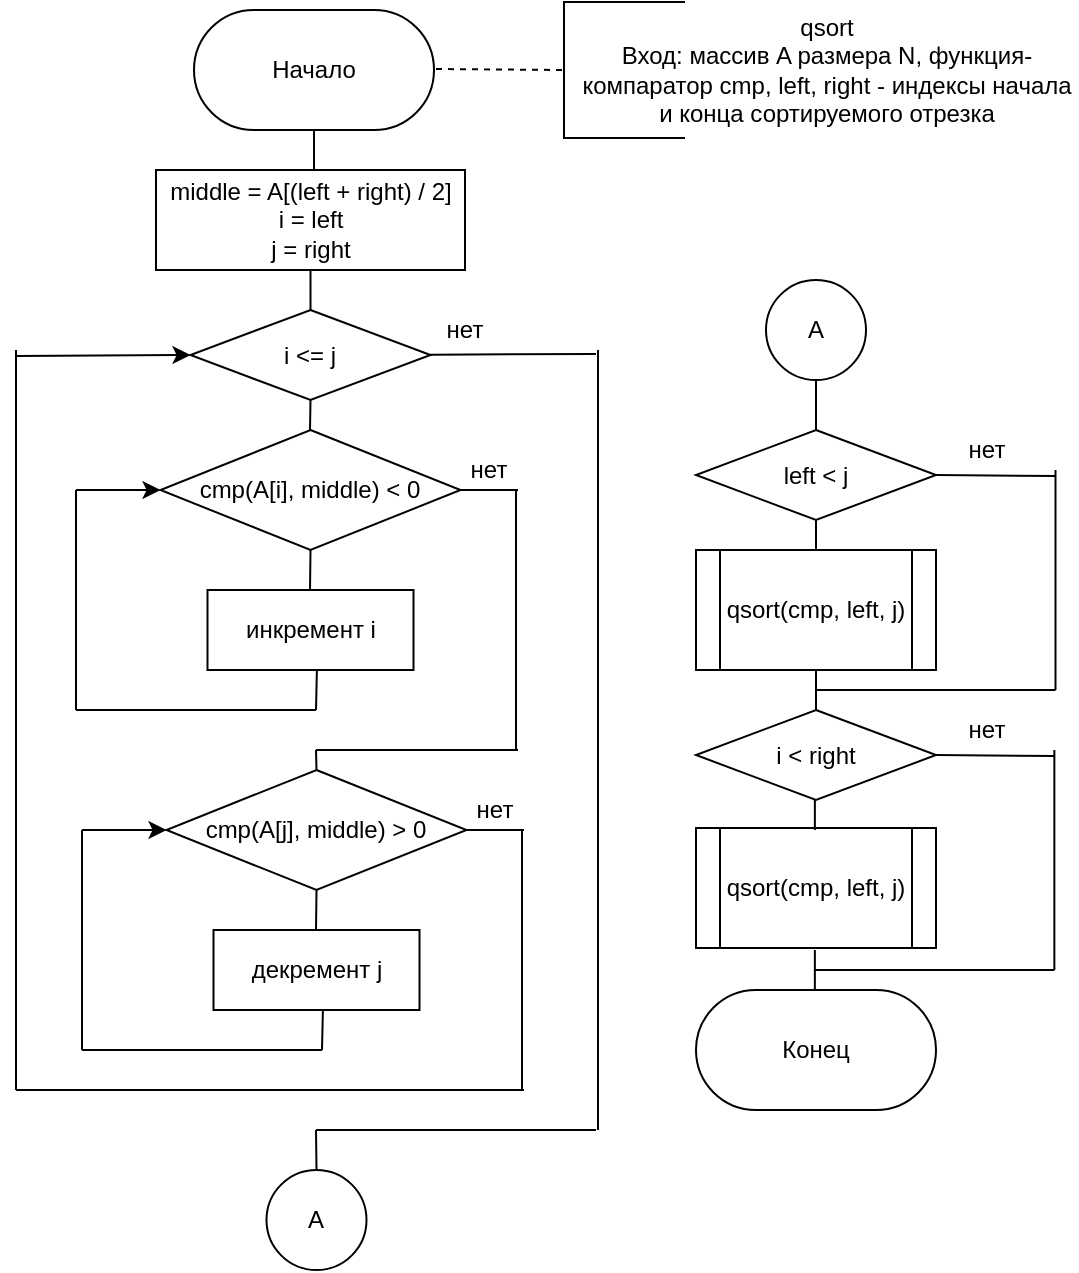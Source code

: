 <mxfile version="15.2.7" type="device"><diagram id="PKrw68s-FcHz-RrZCr9i" name="Page-1"><mxGraphModel dx="1048" dy="647" grid="1" gridSize="10" guides="1" tooltips="1" connect="1" arrows="1" fold="1" page="1" pageScale="1" pageWidth="827" pageHeight="1169" math="0" shadow="0"><root><mxCell id="0"/><mxCell id="1" parent="0"/><mxCell id="Gvd8Ezxa3fLg7O33Pl0G-1" value="Начало" style="rounded=1;whiteSpace=wrap;html=1;arcSize=50;" parent="1" vertex="1"><mxGeometry x="319" y="330" width="120" height="60" as="geometry"/></mxCell><mxCell id="Gvd8Ezxa3fLg7O33Pl0G-6" value="qsort&lt;br&gt;Вход: массив A размера N, функция-компаратор cmp, left, right - индексы начала и конца сортируемого отрезка" style="text;html=1;strokeColor=none;fillColor=none;align=center;verticalAlign=middle;whiteSpace=wrap;rounded=0;" parent="1" vertex="1"><mxGeometry x="510" y="340" width="250.5" height="40" as="geometry"/></mxCell><mxCell id="Gvd8Ezxa3fLg7O33Pl0G-37" value="Конец" style="rounded=1;whiteSpace=wrap;html=1;arcSize=50;" parent="1" vertex="1"><mxGeometry x="570" y="820" width="120" height="60" as="geometry"/></mxCell><mxCell id="0_4maYhnPL10zYVSgDUe-3" value="" style="endArrow=none;html=1;entryX=0.5;entryY=1;entryDx=0;entryDy=0;exitX=0.5;exitY=0;exitDx=0;exitDy=0;" parent="1" target="Gvd8Ezxa3fLg7O33Pl0G-1" edge="1"><mxGeometry width="50" height="50" relative="1" as="geometry"><mxPoint x="379" y="410" as="sourcePoint"/><mxPoint x="379" y="395" as="targetPoint"/></mxGeometry></mxCell><mxCell id="7Xwj2gsnW8v6YeENi7_U-6" value="" style="shape=partialRectangle;whiteSpace=wrap;html=1;bottom=1;right=1;left=1;top=0;fillColor=none;routingCenterX=-0.5;rotation=90;" parent="1" vertex="1"><mxGeometry x="500" y="330" width="68" height="60" as="geometry"/></mxCell><mxCell id="7Xwj2gsnW8v6YeENi7_U-9" value="" style="endArrow=none;dashed=1;html=1;entryX=0.5;entryY=1;entryDx=0;entryDy=0;" parent="1" target="7Xwj2gsnW8v6YeENi7_U-6" edge="1"><mxGeometry width="50" height="50" relative="1" as="geometry"><mxPoint x="440" y="359.5" as="sourcePoint"/><mxPoint x="480" y="360" as="targetPoint"/></mxGeometry></mxCell><mxCell id="zu3JNPc9qtcs0pcR6u_Z-1" value="middle = A[(left + right) / 2]&lt;br&gt;i = left&lt;br&gt;j = right" style="rounded=0;whiteSpace=wrap;html=1;" vertex="1" parent="1"><mxGeometry x="300" y="410" width="154.5" height="50" as="geometry"/></mxCell><mxCell id="zu3JNPc9qtcs0pcR6u_Z-2" value="i &amp;lt;= j" style="rhombus;whiteSpace=wrap;html=1;" vertex="1" parent="1"><mxGeometry x="317.25" y="480" width="120" height="45" as="geometry"/></mxCell><mxCell id="zu3JNPc9qtcs0pcR6u_Z-3" value="" style="endArrow=none;html=1;entryX=0.5;entryY=1;entryDx=0;entryDy=0;exitX=0.5;exitY=0;exitDx=0;exitDy=0;" edge="1" parent="1" source="zu3JNPc9qtcs0pcR6u_Z-2" target="zu3JNPc9qtcs0pcR6u_Z-1"><mxGeometry width="50" height="50" relative="1" as="geometry"><mxPoint x="410" y="590" as="sourcePoint"/><mxPoint x="460" y="540" as="targetPoint"/></mxGeometry></mxCell><mxCell id="zu3JNPc9qtcs0pcR6u_Z-4" value="cmp(A[i], middle) &amp;lt; 0" style="rhombus;whiteSpace=wrap;html=1;" vertex="1" parent="1"><mxGeometry x="302.25" y="540" width="150" height="60" as="geometry"/></mxCell><mxCell id="zu3JNPc9qtcs0pcR6u_Z-7" value="" style="endArrow=none;html=1;entryX=0.5;entryY=1;entryDx=0;entryDy=0;" edge="1" parent="1" target="zu3JNPc9qtcs0pcR6u_Z-2"><mxGeometry width="50" height="50" relative="1" as="geometry"><mxPoint x="377" y="540" as="sourcePoint"/><mxPoint x="430" y="520" as="targetPoint"/></mxGeometry></mxCell><mxCell id="zu3JNPc9qtcs0pcR6u_Z-11" value="инкремент i" style="rounded=0;whiteSpace=wrap;html=1;" vertex="1" parent="1"><mxGeometry x="325.75" y="620" width="103" height="40" as="geometry"/></mxCell><mxCell id="zu3JNPc9qtcs0pcR6u_Z-12" value="" style="endArrow=none;html=1;entryX=0.5;entryY=1;entryDx=0;entryDy=0;" edge="1" parent="1" target="zu3JNPc9qtcs0pcR6u_Z-4"><mxGeometry width="50" height="50" relative="1" as="geometry"><mxPoint x="377" y="620" as="sourcePoint"/><mxPoint x="420" y="640" as="targetPoint"/></mxGeometry></mxCell><mxCell id="zu3JNPc9qtcs0pcR6u_Z-15" value="" style="endArrow=none;html=1;" edge="1" parent="1"><mxGeometry width="50" height="50" relative="1" as="geometry"><mxPoint x="260" y="680" as="sourcePoint"/><mxPoint x="380" y="680" as="targetPoint"/></mxGeometry></mxCell><mxCell id="zu3JNPc9qtcs0pcR6u_Z-16" value="" style="endArrow=none;html=1;" edge="1" parent="1"><mxGeometry width="50" height="50" relative="1" as="geometry"><mxPoint x="260" y="680" as="sourcePoint"/><mxPoint x="260" y="570" as="targetPoint"/></mxGeometry></mxCell><mxCell id="zu3JNPc9qtcs0pcR6u_Z-19" value="" style="endArrow=none;html=1;entryX=0.531;entryY=1.002;entryDx=0;entryDy=0;entryPerimeter=0;" edge="1" parent="1" target="zu3JNPc9qtcs0pcR6u_Z-11"><mxGeometry width="50" height="50" relative="1" as="geometry"><mxPoint x="380" y="680" as="sourcePoint"/><mxPoint x="410" y="630" as="targetPoint"/></mxGeometry></mxCell><mxCell id="zu3JNPc9qtcs0pcR6u_Z-20" value="" style="endArrow=none;html=1;exitX=1;exitY=0.5;exitDx=0;exitDy=0;" edge="1" parent="1" source="zu3JNPc9qtcs0pcR6u_Z-4"><mxGeometry width="50" height="50" relative="1" as="geometry"><mxPoint x="461" y="610" as="sourcePoint"/><mxPoint x="481" y="570" as="targetPoint"/></mxGeometry></mxCell><mxCell id="zu3JNPc9qtcs0pcR6u_Z-21" value="" style="endArrow=none;html=1;" edge="1" parent="1"><mxGeometry width="50" height="50" relative="1" as="geometry"><mxPoint x="480" y="700" as="sourcePoint"/><mxPoint x="480" y="570" as="targetPoint"/></mxGeometry></mxCell><mxCell id="zu3JNPc9qtcs0pcR6u_Z-26" value="" style="endArrow=none;html=1;exitX=0.5;exitY=0;exitDx=0;exitDy=0;" edge="1" parent="1" source="zu3JNPc9qtcs0pcR6u_Z-31"><mxGeometry width="50" height="50" relative="1" as="geometry"><mxPoint x="380.257" y="710.297" as="sourcePoint"/><mxPoint x="380" y="700" as="targetPoint"/><Array as="points"><mxPoint x="380" y="700"/></Array></mxGeometry></mxCell><mxCell id="zu3JNPc9qtcs0pcR6u_Z-27" value="" style="endArrow=none;html=1;" edge="1" parent="1"><mxGeometry width="50" height="50" relative="1" as="geometry"><mxPoint x="380" y="700" as="sourcePoint"/><mxPoint x="481" y="700" as="targetPoint"/></mxGeometry></mxCell><mxCell id="zu3JNPc9qtcs0pcR6u_Z-29" value="нет" style="text;html=1;align=center;verticalAlign=middle;resizable=0;points=[];autosize=1;strokeColor=none;fillColor=none;" vertex="1" parent="1"><mxGeometry x="451" y="550" width="30" height="20" as="geometry"/></mxCell><mxCell id="zu3JNPc9qtcs0pcR6u_Z-30" value="" style="endArrow=classic;html=1;entryX=0;entryY=0.5;entryDx=0;entryDy=0;" edge="1" parent="1" target="zu3JNPc9qtcs0pcR6u_Z-4"><mxGeometry width="50" height="50" relative="1" as="geometry"><mxPoint x="260" y="570" as="sourcePoint"/><mxPoint x="410" y="610" as="targetPoint"/></mxGeometry></mxCell><mxCell id="zu3JNPc9qtcs0pcR6u_Z-31" value="cmp(A[j], middle) &amp;gt; 0" style="rhombus;whiteSpace=wrap;html=1;" vertex="1" parent="1"><mxGeometry x="305.25" y="710" width="150" height="60" as="geometry"/></mxCell><mxCell id="zu3JNPc9qtcs0pcR6u_Z-33" value="декремент j" style="rounded=0;whiteSpace=wrap;html=1;" vertex="1" parent="1"><mxGeometry x="328.75" y="790" width="103" height="40" as="geometry"/></mxCell><mxCell id="zu3JNPc9qtcs0pcR6u_Z-34" value="" style="endArrow=none;html=1;entryX=0.5;entryY=1;entryDx=0;entryDy=0;" edge="1" parent="1" target="zu3JNPc9qtcs0pcR6u_Z-31"><mxGeometry width="50" height="50" relative="1" as="geometry"><mxPoint x="380" y="790" as="sourcePoint"/><mxPoint x="423" y="810" as="targetPoint"/></mxGeometry></mxCell><mxCell id="zu3JNPc9qtcs0pcR6u_Z-35" value="" style="endArrow=none;html=1;" edge="1" parent="1"><mxGeometry width="50" height="50" relative="1" as="geometry"><mxPoint x="263" y="850" as="sourcePoint"/><mxPoint x="383" y="850" as="targetPoint"/></mxGeometry></mxCell><mxCell id="zu3JNPc9qtcs0pcR6u_Z-36" value="" style="endArrow=none;html=1;" edge="1" parent="1"><mxGeometry width="50" height="50" relative="1" as="geometry"><mxPoint x="263" y="850" as="sourcePoint"/><mxPoint x="263" y="740" as="targetPoint"/></mxGeometry></mxCell><mxCell id="zu3JNPc9qtcs0pcR6u_Z-37" value="" style="endArrow=none;html=1;entryX=0.531;entryY=1.002;entryDx=0;entryDy=0;entryPerimeter=0;" edge="1" parent="1" target="zu3JNPc9qtcs0pcR6u_Z-33"><mxGeometry width="50" height="50" relative="1" as="geometry"><mxPoint x="383" y="850" as="sourcePoint"/><mxPoint x="413" y="800" as="targetPoint"/></mxGeometry></mxCell><mxCell id="zu3JNPc9qtcs0pcR6u_Z-38" value="" style="endArrow=none;html=1;exitX=1;exitY=0.5;exitDx=0;exitDy=0;" edge="1" parent="1" source="zu3JNPc9qtcs0pcR6u_Z-31"><mxGeometry width="50" height="50" relative="1" as="geometry"><mxPoint x="464" y="780" as="sourcePoint"/><mxPoint x="484" y="740" as="targetPoint"/></mxGeometry></mxCell><mxCell id="zu3JNPc9qtcs0pcR6u_Z-39" value="" style="endArrow=none;html=1;" edge="1" parent="1"><mxGeometry width="50" height="50" relative="1" as="geometry"><mxPoint x="483" y="870" as="sourcePoint"/><mxPoint x="483" y="740" as="targetPoint"/></mxGeometry></mxCell><mxCell id="zu3JNPc9qtcs0pcR6u_Z-40" value="" style="endArrow=none;html=1;" edge="1" parent="1"><mxGeometry width="50" height="50" relative="1" as="geometry"><mxPoint x="230" y="870" as="sourcePoint"/><mxPoint x="484" y="870" as="targetPoint"/></mxGeometry></mxCell><mxCell id="zu3JNPc9qtcs0pcR6u_Z-41" value="нет" style="text;html=1;align=center;verticalAlign=middle;resizable=0;points=[];autosize=1;strokeColor=none;fillColor=none;" vertex="1" parent="1"><mxGeometry x="454" y="720" width="30" height="20" as="geometry"/></mxCell><mxCell id="zu3JNPc9qtcs0pcR6u_Z-42" value="" style="endArrow=classic;html=1;entryX=0;entryY=0.5;entryDx=0;entryDy=0;" edge="1" parent="1" target="zu3JNPc9qtcs0pcR6u_Z-31"><mxGeometry width="50" height="50" relative="1" as="geometry"><mxPoint x="263" y="740" as="sourcePoint"/><mxPoint x="413" y="780" as="targetPoint"/></mxGeometry></mxCell><mxCell id="zu3JNPc9qtcs0pcR6u_Z-43" value="" style="endArrow=none;html=1;exitX=1;exitY=0.5;exitDx=0;exitDy=0;" edge="1" parent="1"><mxGeometry width="50" height="50" relative="1" as="geometry"><mxPoint x="437.25" y="502.33" as="sourcePoint"/><mxPoint x="520" y="502" as="targetPoint"/></mxGeometry></mxCell><mxCell id="zu3JNPc9qtcs0pcR6u_Z-44" value="" style="endArrow=none;html=1;" edge="1" parent="1"><mxGeometry width="50" height="50" relative="1" as="geometry"><mxPoint x="521" y="890" as="sourcePoint"/><mxPoint x="521" y="500" as="targetPoint"/></mxGeometry></mxCell><mxCell id="zu3JNPc9qtcs0pcR6u_Z-45" value="нет" style="text;html=1;align=center;verticalAlign=middle;resizable=0;points=[];autosize=1;strokeColor=none;fillColor=none;" vertex="1" parent="1"><mxGeometry x="439" y="480" width="30" height="20" as="geometry"/></mxCell><mxCell id="zu3JNPc9qtcs0pcR6u_Z-47" value="" style="endArrow=none;html=1;" edge="1" parent="1"><mxGeometry width="50" height="50" relative="1" as="geometry"><mxPoint x="230" y="870" as="sourcePoint"/><mxPoint x="230" y="500" as="targetPoint"/></mxGeometry></mxCell><mxCell id="zu3JNPc9qtcs0pcR6u_Z-48" value="" style="endArrow=classic;html=1;entryX=0;entryY=0.5;entryDx=0;entryDy=0;" edge="1" parent="1" target="zu3JNPc9qtcs0pcR6u_Z-2"><mxGeometry width="50" height="50" relative="1" as="geometry"><mxPoint x="230" y="503" as="sourcePoint"/><mxPoint x="370" y="510" as="targetPoint"/></mxGeometry></mxCell><mxCell id="zu3JNPc9qtcs0pcR6u_Z-50" value="left &amp;lt; j" style="rhombus;whiteSpace=wrap;html=1;" vertex="1" parent="1"><mxGeometry x="570" y="540" width="120" height="45" as="geometry"/></mxCell><mxCell id="zu3JNPc9qtcs0pcR6u_Z-51" value="i &amp;lt; right" style="rhombus;whiteSpace=wrap;html=1;" vertex="1" parent="1"><mxGeometry x="570" y="680" width="120" height="45" as="geometry"/></mxCell><mxCell id="zu3JNPc9qtcs0pcR6u_Z-54" value="&lt;span&gt;qsort(cmp, left, j)&lt;/span&gt;" style="shape=process;whiteSpace=wrap;html=1;backgroundOutline=1;" vertex="1" parent="1"><mxGeometry x="570" y="600" width="120" height="60" as="geometry"/></mxCell><mxCell id="zu3JNPc9qtcs0pcR6u_Z-55" value="&lt;span&gt;qsort(cmp, left, j)&lt;/span&gt;" style="shape=process;whiteSpace=wrap;html=1;backgroundOutline=1;" vertex="1" parent="1"><mxGeometry x="570" y="739" width="120" height="60" as="geometry"/></mxCell><mxCell id="zu3JNPc9qtcs0pcR6u_Z-56" value="" style="endArrow=none;html=1;" edge="1" parent="1"><mxGeometry width="50" height="50" relative="1" as="geometry"><mxPoint x="380" y="890" as="sourcePoint"/><mxPoint x="520" y="890" as="targetPoint"/></mxGeometry></mxCell><mxCell id="zu3JNPc9qtcs0pcR6u_Z-58" value="" style="endArrow=none;html=1;entryX=0.5;entryY=1;entryDx=0;entryDy=0;exitX=0.5;exitY=0;exitDx=0;exitDy=0;" edge="1" parent="1" source="zu3JNPc9qtcs0pcR6u_Z-54" target="zu3JNPc9qtcs0pcR6u_Z-50"><mxGeometry width="50" height="50" relative="1" as="geometry"><mxPoint x="839.75" y="650" as="sourcePoint"/><mxPoint x="889.75" y="600" as="targetPoint"/></mxGeometry></mxCell><mxCell id="zu3JNPc9qtcs0pcR6u_Z-59" value="" style="endArrow=none;html=1;exitX=1;exitY=0.5;exitDx=0;exitDy=0;" edge="1" parent="1" source="zu3JNPc9qtcs0pcR6u_Z-50"><mxGeometry width="50" height="50" relative="1" as="geometry"><mxPoint x="749.75" y="650" as="sourcePoint"/><mxPoint x="749.75" y="563" as="targetPoint"/></mxGeometry></mxCell><mxCell id="zu3JNPc9qtcs0pcR6u_Z-60" value="" style="endArrow=none;html=1;" edge="1" parent="1"><mxGeometry width="50" height="50" relative="1" as="geometry"><mxPoint x="749.75" y="670" as="sourcePoint"/><mxPoint x="749.75" y="560" as="targetPoint"/></mxGeometry></mxCell><mxCell id="zu3JNPc9qtcs0pcR6u_Z-61" value="" style="endArrow=none;html=1;" edge="1" parent="1"><mxGeometry width="50" height="50" relative="1" as="geometry"><mxPoint x="629.75" y="670" as="sourcePoint"/><mxPoint x="749.75" y="670" as="targetPoint"/></mxGeometry></mxCell><mxCell id="zu3JNPc9qtcs0pcR6u_Z-62" value="" style="endArrow=none;html=1;entryX=0.5;entryY=1;entryDx=0;entryDy=0;" edge="1" parent="1" source="zu3JNPc9qtcs0pcR6u_Z-51" target="zu3JNPc9qtcs0pcR6u_Z-54"><mxGeometry width="50" height="50" relative="1" as="geometry"><mxPoint x="749.75" y="650" as="sourcePoint"/><mxPoint x="799.75" y="600" as="targetPoint"/></mxGeometry></mxCell><mxCell id="zu3JNPc9qtcs0pcR6u_Z-63" value="" style="endArrow=none;html=1;entryX=0.5;entryY=1;entryDx=0;entryDy=0;exitX=0.5;exitY=0;exitDx=0;exitDy=0;" edge="1" parent="1"><mxGeometry width="50" height="50" relative="1" as="geometry"><mxPoint x="629.43" y="740" as="sourcePoint"/><mxPoint x="629.43" y="725" as="targetPoint"/></mxGeometry></mxCell><mxCell id="zu3JNPc9qtcs0pcR6u_Z-64" value="" style="endArrow=none;html=1;exitX=1;exitY=0.5;exitDx=0;exitDy=0;" edge="1" parent="1"><mxGeometry width="50" height="50" relative="1" as="geometry"><mxPoint x="689.43" y="702.5" as="sourcePoint"/><mxPoint x="749.18" y="703" as="targetPoint"/></mxGeometry></mxCell><mxCell id="zu3JNPc9qtcs0pcR6u_Z-65" value="" style="endArrow=none;html=1;" edge="1" parent="1"><mxGeometry width="50" height="50" relative="1" as="geometry"><mxPoint x="749.18" y="810" as="sourcePoint"/><mxPoint x="749.18" y="700" as="targetPoint"/></mxGeometry></mxCell><mxCell id="zu3JNPc9qtcs0pcR6u_Z-66" value="" style="endArrow=none;html=1;" edge="1" parent="1"><mxGeometry width="50" height="50" relative="1" as="geometry"><mxPoint x="629.18" y="810" as="sourcePoint"/><mxPoint x="749.18" y="810" as="targetPoint"/></mxGeometry></mxCell><mxCell id="zu3JNPc9qtcs0pcR6u_Z-67" value="" style="endArrow=none;html=1;entryX=0.5;entryY=1;entryDx=0;entryDy=0;" edge="1" parent="1"><mxGeometry width="50" height="50" relative="1" as="geometry"><mxPoint x="629.43" y="820" as="sourcePoint"/><mxPoint x="629.43" y="800" as="targetPoint"/></mxGeometry></mxCell><mxCell id="zu3JNPc9qtcs0pcR6u_Z-68" value="A" style="ellipse;whiteSpace=wrap;html=1;aspect=fixed;" vertex="1" parent="1"><mxGeometry x="605" y="465" width="50" height="50" as="geometry"/></mxCell><mxCell id="zu3JNPc9qtcs0pcR6u_Z-69" value="A" style="ellipse;whiteSpace=wrap;html=1;aspect=fixed;" vertex="1" parent="1"><mxGeometry x="355.25" y="910" width="50" height="50" as="geometry"/></mxCell><mxCell id="zu3JNPc9qtcs0pcR6u_Z-70" value="" style="endArrow=none;html=1;exitX=0.5;exitY=0;exitDx=0;exitDy=0;" edge="1" parent="1" source="zu3JNPc9qtcs0pcR6u_Z-69"><mxGeometry width="50" height="50" relative="1" as="geometry"><mxPoint x="410" y="920" as="sourcePoint"/><mxPoint x="380" y="890" as="targetPoint"/></mxGeometry></mxCell><mxCell id="zu3JNPc9qtcs0pcR6u_Z-71" value="" style="endArrow=none;html=1;entryX=0.5;entryY=1;entryDx=0;entryDy=0;" edge="1" parent="1" source="zu3JNPc9qtcs0pcR6u_Z-50" target="zu3JNPc9qtcs0pcR6u_Z-68"><mxGeometry width="50" height="50" relative="1" as="geometry"><mxPoint x="540" y="560" as="sourcePoint"/><mxPoint x="590" y="510" as="targetPoint"/></mxGeometry></mxCell><mxCell id="zu3JNPc9qtcs0pcR6u_Z-72" value="нет" style="text;html=1;align=center;verticalAlign=middle;resizable=0;points=[];autosize=1;strokeColor=none;fillColor=none;" vertex="1" parent="1"><mxGeometry x="700" y="540" width="30" height="20" as="geometry"/></mxCell><mxCell id="zu3JNPc9qtcs0pcR6u_Z-73" value="нет" style="text;html=1;align=center;verticalAlign=middle;resizable=0;points=[];autosize=1;strokeColor=none;fillColor=none;" vertex="1" parent="1"><mxGeometry x="700" y="680" width="30" height="20" as="geometry"/></mxCell></root></mxGraphModel></diagram></mxfile>